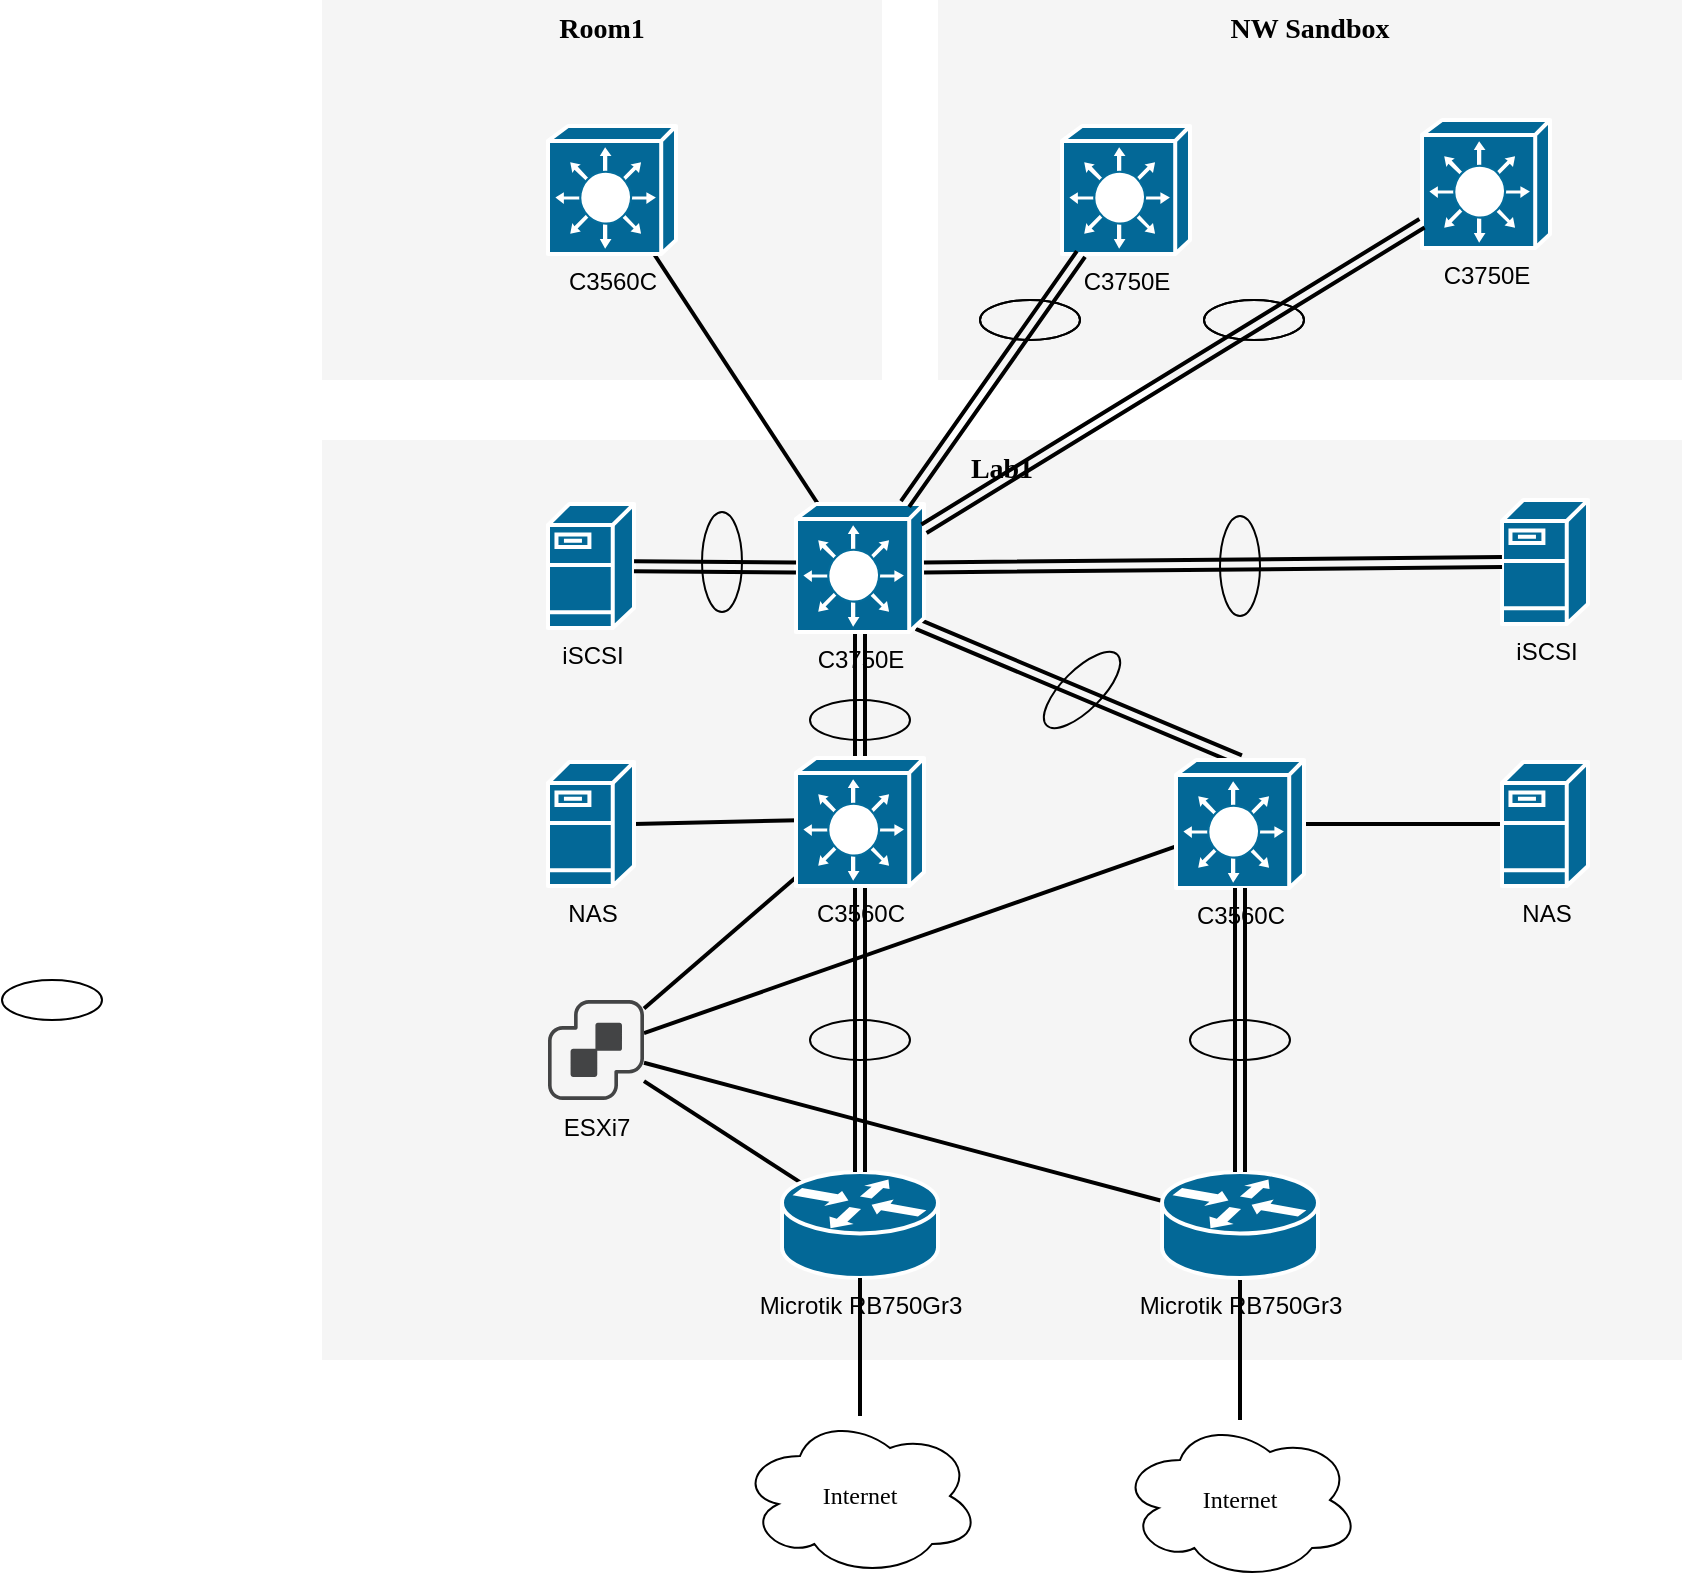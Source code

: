 <mxfile version="24.4.6" type="github">
  <diagram name="Page-1" id="c37626ed-c26b-45fb-9056-f9ebc6bb27b6">
    <mxGraphModel dx="1162" dy="986" grid="1" gridSize="10" guides="1" tooltips="1" connect="1" arrows="1" fold="1" page="1" pageScale="1" pageWidth="1100" pageHeight="850" background="none" math="0" shadow="0">
      <root>
        <mxCell id="0" />
        <mxCell id="1" parent="0" />
        <mxCell id="PRFYFruZK7KHjC_jC7j3-17" value="NW Sandbox" style="whiteSpace=wrap;html=1;rounded=0;shadow=0;comic=0;strokeWidth=1;fontFamily=Verdana;fontSize=14;fillColor=#f5f5f5;strokeColor=none;verticalAlign=top;fontStyle=1;movable=1;resizable=1;rotatable=1;deletable=1;editable=1;locked=0;connectable=1;" vertex="1" parent="1">
          <mxGeometry x="1048" y="30" width="372" height="190" as="geometry" />
        </mxCell>
        <mxCell id="PRFYFruZK7KHjC_jC7j3-15" value="Room1" style="whiteSpace=wrap;html=1;rounded=0;shadow=0;comic=0;strokeWidth=1;fontFamily=Verdana;fontSize=14;fillColor=#f5f5f5;strokeColor=none;verticalAlign=top;fontStyle=1;movable=1;resizable=1;rotatable=1;deletable=1;editable=1;locked=0;connectable=1;" vertex="1" parent="1">
          <mxGeometry x="740" y="30" width="280" height="190" as="geometry" />
        </mxCell>
        <mxCell id="1c7a67bf8fd3230f-83" value="Lab1" style="whiteSpace=wrap;html=1;rounded=0;shadow=0;comic=0;strokeWidth=1;fontFamily=Verdana;fontSize=14;fillColor=#f5f5f5;strokeColor=none;verticalAlign=top;fontStyle=1;movable=1;resizable=1;rotatable=1;deletable=1;editable=1;locked=0;connectable=1;" parent="1" vertex="1">
          <mxGeometry x="740" y="250" width="680" height="460" as="geometry" />
        </mxCell>
        <mxCell id="1c7a67bf8fd3230f-37" style="edgeStyle=none;html=1;labelBackgroundColor=none;startFill=0;endArrow=none;endFill=0;strokeWidth=2;fontFamily=Verdana;fontSize=12;" parent="1" source="PRFYFruZK7KHjC_jC7j3-34" target="PRFYFruZK7KHjC_jC7j3-12" edge="1">
          <mxGeometry relative="1" as="geometry">
            <mxPoint x="977" y="469.394" as="sourcePoint" />
            <mxPoint x="766" y="234.902" as="targetPoint" />
          </mxGeometry>
        </mxCell>
        <mxCell id="1c7a67bf8fd3230f-38" style="edgeStyle=none;html=1;labelBackgroundColor=none;startFill=0;endArrow=none;endFill=0;strokeWidth=2;fontFamily=Verdana;fontSize=12;exitX=0.026;exitY=0.283;exitDx=0;exitDy=0;exitPerimeter=0;" parent="1" source="1c7a67bf8fd3230f-48" target="PRFYFruZK7KHjC_jC7j3-12" edge="1">
          <mxGeometry relative="1" as="geometry">
            <mxPoint x="729.999" y="90" as="sourcePoint" />
            <mxPoint x="785.341" y="174" as="targetPoint" />
          </mxGeometry>
        </mxCell>
        <mxCell id="1c7a67bf8fd3230f-41" style="edgeStyle=none;html=1;labelBackgroundColor=none;startFill=0;endArrow=none;endFill=0;strokeWidth=2;fontFamily=Verdana;fontSize=12;entryX=0.12;entryY=0.1;entryDx=0;entryDy=0;entryPerimeter=0;" parent="1" source="PRFYFruZK7KHjC_jC7j3-12" target="1c7a67bf8fd3230f-47" edge="1">
          <mxGeometry relative="1" as="geometry">
            <mxPoint x="970" y="170" as="sourcePoint" />
            <mxPoint x="1126" y="170" as="targetPoint" />
          </mxGeometry>
        </mxCell>
        <mxCell id="1c7a67bf8fd3230f-45" style="edgeStyle=none;html=1;labelBackgroundColor=none;startFill=0;endArrow=none;endFill=0;strokeWidth=2;fontFamily=Verdana;fontSize=12;" parent="1" source="PRFYFruZK7KHjC_jC7j3-8" target="PRFYFruZK7KHjC_jC7j3-12" edge="1">
          <mxGeometry relative="1" as="geometry">
            <mxPoint x="906" y="330" as="sourcePoint" />
            <mxPoint x="660" y="330" as="targetPoint" />
          </mxGeometry>
        </mxCell>
        <mxCell id="1c7a67bf8fd3230f-50" style="edgeStyle=none;html=1;labelBackgroundColor=none;startFill=0;endArrow=none;endFill=0;strokeWidth=2;fontFamily=Verdana;fontSize=12;exitX=0.95;exitY=0.94;exitDx=0;exitDy=0;exitPerimeter=0;entryX=0.5;entryY=0;entryDx=0;entryDy=0;entryPerimeter=0;shape=link;" parent="1" source="PRFYFruZK7KHjC_jC7j3-11" target="PRFYFruZK7KHjC_jC7j3-8" edge="1">
          <mxGeometry relative="1" as="geometry">
            <mxPoint x="1302.7" y="324.995" as="sourcePoint" />
            <mxPoint x="1249.998" y="387.63" as="targetPoint" />
          </mxGeometry>
        </mxCell>
        <mxCell id="1c7a67bf8fd3230f-64" style="edgeStyle=none;html=1;labelBackgroundColor=none;startFill=0;endArrow=none;endFill=0;strokeWidth=2;fontFamily=Verdana;fontSize=12;entryX=1;entryY=0.5;entryDx=0;entryDy=0;entryPerimeter=0;exitX=0.109;exitY=0.484;exitDx=0;exitDy=0;exitPerimeter=0;" parent="1" source="PRFYFruZK7KHjC_jC7j3-34" target="PRFYFruZK7KHjC_jC7j3-14" edge="1">
          <mxGeometry relative="1" as="geometry">
            <mxPoint x="977" y="442" as="sourcePoint" />
            <mxPoint x="1069" y="69.997" as="targetPoint" />
          </mxGeometry>
        </mxCell>
        <mxCell id="1c7a67bf8fd3230f-65" style="edgeStyle=none;html=1;labelBackgroundColor=none;startFill=0;endArrow=none;endFill=0;strokeWidth=2;fontFamily=Verdana;fontSize=12;entryX=0.5;entryY=0.172;entryDx=0;entryDy=0;entryPerimeter=0;exitX=0.5;exitY=1;exitDx=0;exitDy=0;exitPerimeter=0;shape=link;" parent="1" source="PRFYFruZK7KHjC_jC7j3-11" target="PRFYFruZK7KHjC_jC7j3-34" edge="1">
          <mxGeometry relative="1" as="geometry">
            <mxPoint x="980" y="89.997" as="sourcePoint" />
            <mxPoint x="1009" y="410" as="targetPoint" />
          </mxGeometry>
        </mxCell>
        <mxCell id="1c7a67bf8fd3230f-42" style="edgeStyle=none;html=1;labelBackgroundColor=none;startFill=0;endArrow=none;endFill=0;strokeWidth=2;fontFamily=Verdana;fontSize=12;" parent="1" source="PRFYFruZK7KHjC_jC7j3-8" target="PRFYFruZK7KHjC_jC7j3-13" edge="1">
          <mxGeometry relative="1" as="geometry">
            <mxPoint x="1350" y="190" as="sourcePoint" />
            <mxPoint x="1418" y="190" as="targetPoint" />
          </mxGeometry>
        </mxCell>
        <mxCell id="1c7a67bf8fd3230f-43" style="edgeStyle=none;html=1;labelBackgroundColor=none;startFill=0;endArrow=none;endFill=0;strokeWidth=2;fontFamily=Verdana;fontSize=12;" parent="1" source="PRFYFruZK7KHjC_jC7j3-16" target="PRFYFruZK7KHjC_jC7j3-11" edge="1">
          <mxGeometry relative="1" as="geometry">
            <mxPoint x="1510" y="170.896" as="sourcePoint" />
            <mxPoint x="1558" y="140.0" as="targetPoint" />
          </mxGeometry>
        </mxCell>
        <mxCell id="1c7a67bf8fd3230f-15" value="Internet" style="ellipse;shape=cloud;whiteSpace=wrap;html=1;rounded=0;shadow=0;comic=0;strokeWidth=1;fontFamily=Verdana;fontSize=12;" parent="1" vertex="1">
          <mxGeometry x="1139" y="740" width="120" height="80" as="geometry" />
        </mxCell>
        <mxCell id="1c7a67bf8fd3230f-47" value="&lt;span style=&quot;font-family: Helvetica;&quot;&gt;Microtik&amp;nbsp;&lt;/span&gt;&lt;font face=&quot;Helvetica&quot;&gt;RB750Gr3&lt;/font&gt;" style="shape=mxgraph.cisco.routers.router;html=1;dashed=0;fillColor=#036897;strokeColor=#ffffff;strokeWidth=2;verticalLabelPosition=bottom;verticalAlign=top;rounded=0;shadow=0;comic=0;fontFamily=Verdana;fontSize=12;" parent="1" vertex="1">
          <mxGeometry x="970" y="616" width="78" height="53" as="geometry" />
        </mxCell>
        <mxCell id="1c7a67bf8fd3230f-52" style="edgeStyle=none;html=1;labelBackgroundColor=none;startFill=0;endArrow=none;endFill=0;strokeWidth=2;fontFamily=Verdana;fontSize=12;" parent="1" source="1c7a67bf8fd3230f-48" target="1c7a67bf8fd3230f-15" edge="1">
          <mxGeometry relative="1" as="geometry" />
        </mxCell>
        <mxCell id="1c7a67bf8fd3230f-48" value="&lt;span style=&quot;font-family: Helvetica;&quot;&gt;Microtik&amp;nbsp;&lt;/span&gt;&lt;font face=&quot;Helvetica&quot;&gt;RB750Gr3&lt;/font&gt;" style="shape=mxgraph.cisco.routers.router;html=1;dashed=0;fillColor=#036897;strokeColor=#ffffff;strokeWidth=2;verticalLabelPosition=bottom;verticalAlign=top;rounded=0;shadow=0;comic=0;fontFamily=Verdana;fontSize=12;" parent="1" vertex="1">
          <mxGeometry x="1160" y="616" width="78" height="53" as="geometry" />
        </mxCell>
        <mxCell id="PRFYFruZK7KHjC_jC7j3-2" value="Internet" style="ellipse;shape=cloud;whiteSpace=wrap;html=1;rounded=0;shadow=0;comic=0;strokeWidth=1;fontFamily=Verdana;fontSize=12;" vertex="1" parent="1">
          <mxGeometry x="949" y="738" width="120" height="80" as="geometry" />
        </mxCell>
        <mxCell id="PRFYFruZK7KHjC_jC7j3-3" style="edgeStyle=none;html=1;labelBackgroundColor=none;startFill=0;endArrow=none;endFill=0;strokeWidth=2;fontFamily=Verdana;fontSize=12;exitX=0.5;exitY=1;exitDx=0;exitDy=0;exitPerimeter=0;" edge="1" parent="1" source="1c7a67bf8fd3230f-47" target="PRFYFruZK7KHjC_jC7j3-2">
          <mxGeometry relative="1" as="geometry">
            <mxPoint x="1400" y="690" as="sourcePoint" />
            <mxPoint x="1461" y="740" as="targetPoint" />
          </mxGeometry>
        </mxCell>
        <mxCell id="PRFYFruZK7KHjC_jC7j3-8" value="C3560C" style="shape=mxgraph.cisco.switches.layer_3_switch;sketch=0;html=1;pointerEvents=1;dashed=0;fillColor=#036897;strokeColor=#ffffff;strokeWidth=2;verticalLabelPosition=bottom;verticalAlign=top;align=center;outlineConnect=0;" vertex="1" parent="1">
          <mxGeometry x="1167" y="410" width="64" height="64" as="geometry" />
        </mxCell>
        <mxCell id="PRFYFruZK7KHjC_jC7j3-11" value="C3750E" style="shape=mxgraph.cisco.switches.layer_3_switch;sketch=0;html=1;pointerEvents=1;dashed=0;fillColor=#036897;strokeColor=#ffffff;strokeWidth=2;verticalLabelPosition=bottom;verticalAlign=top;align=center;outlineConnect=0;" vertex="1" parent="1">
          <mxGeometry x="977" y="282" width="64" height="64" as="geometry" />
        </mxCell>
        <mxCell id="PRFYFruZK7KHjC_jC7j3-12" value="ESXi7" style="sketch=0;pointerEvents=1;shadow=0;dashed=0;html=1;strokeColor=none;fillColor=#434445;aspect=fixed;labelPosition=center;verticalLabelPosition=bottom;verticalAlign=top;align=center;outlineConnect=0;shape=mxgraph.vvd.vcenter_server;" vertex="1" parent="1">
          <mxGeometry x="853" y="530" width="48" height="50" as="geometry" />
        </mxCell>
        <mxCell id="PRFYFruZK7KHjC_jC7j3-13" value="NAS" style="shape=mxgraph.cisco.servers.fileserver;html=1;pointerEvents=1;dashed=0;fillColor=#036897;strokeColor=#ffffff;strokeWidth=2;verticalLabelPosition=bottom;verticalAlign=top;align=center;outlineConnect=0;" vertex="1" parent="1">
          <mxGeometry x="1330" y="411" width="43" height="62" as="geometry" />
        </mxCell>
        <mxCell id="PRFYFruZK7KHjC_jC7j3-14" value="NAS" style="shape=mxgraph.cisco.servers.fileserver;html=1;pointerEvents=1;dashed=0;fillColor=#036897;strokeColor=#ffffff;strokeWidth=2;verticalLabelPosition=bottom;verticalAlign=top;align=center;outlineConnect=0;" vertex="1" parent="1">
          <mxGeometry x="853" y="411" width="43" height="62" as="geometry" />
        </mxCell>
        <mxCell id="PRFYFruZK7KHjC_jC7j3-16" value="C&lt;span style=&quot;background-color: initial;&quot;&gt;3560C&lt;/span&gt;" style="shape=mxgraph.cisco.switches.layer_3_switch;sketch=0;html=1;pointerEvents=1;dashed=0;fillColor=#036897;strokeColor=#ffffff;strokeWidth=2;verticalLabelPosition=bottom;verticalAlign=top;align=center;outlineConnect=0;" vertex="1" parent="1">
          <mxGeometry x="853" y="93" width="64" height="64" as="geometry" />
        </mxCell>
        <mxCell id="PRFYFruZK7KHjC_jC7j3-18" value="C3750E" style="shape=mxgraph.cisco.switches.layer_3_switch;sketch=0;html=1;pointerEvents=1;dashed=0;fillColor=#036897;strokeColor=#ffffff;strokeWidth=2;verticalLabelPosition=bottom;verticalAlign=top;align=center;outlineConnect=0;" vertex="1" parent="1">
          <mxGeometry x="1110" y="93" width="64" height="64" as="geometry" />
        </mxCell>
        <mxCell id="PRFYFruZK7KHjC_jC7j3-19" value="C3750E" style="shape=mxgraph.cisco.switches.layer_3_switch;sketch=0;html=1;pointerEvents=1;dashed=0;fillColor=#036897;strokeColor=#ffffff;strokeWidth=2;verticalLabelPosition=bottom;verticalAlign=top;align=center;outlineConnect=0;" vertex="1" parent="1">
          <mxGeometry x="1290" y="90" width="64" height="64" as="geometry" />
        </mxCell>
        <mxCell id="PRFYFruZK7KHjC_jC7j3-21" value="iSCSI" style="shape=mxgraph.cisco.servers.fileserver;html=1;pointerEvents=1;dashed=0;fillColor=#036897;strokeColor=#ffffff;strokeWidth=2;verticalLabelPosition=bottom;verticalAlign=top;align=center;outlineConnect=0;" vertex="1" parent="1">
          <mxGeometry x="853" y="282" width="43" height="62" as="geometry" />
        </mxCell>
        <mxCell id="PRFYFruZK7KHjC_jC7j3-23" value="iSCSI" style="shape=mxgraph.cisco.servers.fileserver;html=1;pointerEvents=1;dashed=0;fillColor=#036897;strokeColor=#ffffff;strokeWidth=2;verticalLabelPosition=bottom;verticalAlign=top;align=center;outlineConnect=0;" vertex="1" parent="1">
          <mxGeometry x="1330" y="280" width="43" height="62" as="geometry" />
        </mxCell>
        <mxCell id="PRFYFruZK7KHjC_jC7j3-33" style="edgeStyle=none;html=1;labelBackgroundColor=none;startFill=0;endArrow=none;endFill=0;strokeWidth=2;fontFamily=Verdana;fontSize=12;entryX=0.5;entryY=0;entryDx=0;entryDy=0;entryPerimeter=0;shape=link;" edge="1" parent="1" source="PRFYFruZK7KHjC_jC7j3-34" target="1c7a67bf8fd3230f-47">
          <mxGeometry relative="1" as="geometry">
            <mxPoint x="1009" y="474" as="sourcePoint" />
            <mxPoint x="1221" y="598" as="targetPoint" />
          </mxGeometry>
        </mxCell>
        <mxCell id="PRFYFruZK7KHjC_jC7j3-34" value="C3560C" style="shape=mxgraph.cisco.switches.layer_3_switch;sketch=0;html=1;pointerEvents=1;dashed=0;fillColor=#036897;strokeColor=#ffffff;strokeWidth=2;verticalLabelPosition=bottom;verticalAlign=top;align=center;outlineConnect=0;" vertex="1" parent="1">
          <mxGeometry x="977" y="409" width="64" height="64" as="geometry" />
        </mxCell>
        <mxCell id="PRFYFruZK7KHjC_jC7j3-35" style="edgeStyle=none;html=1;labelBackgroundColor=none;startFill=0;endArrow=none;endFill=0;strokeWidth=2;fontFamily=Verdana;fontSize=12;shape=link;exitX=0.5;exitY=1;exitDx=0;exitDy=0;exitPerimeter=0;" edge="1" parent="1" source="PRFYFruZK7KHjC_jC7j3-8" target="1c7a67bf8fd3230f-48">
          <mxGeometry relative="1" as="geometry">
            <mxPoint x="1259" y="483.5" as="sourcePoint" />
            <mxPoint x="1259" y="626.5" as="targetPoint" />
          </mxGeometry>
        </mxCell>
        <mxCell id="PRFYFruZK7KHjC_jC7j3-36" style="edgeStyle=none;html=1;labelBackgroundColor=none;startFill=0;endArrow=none;endFill=0;strokeWidth=2;fontFamily=Verdana;fontSize=12;shape=link;" edge="1" parent="1" source="PRFYFruZK7KHjC_jC7j3-21" target="PRFYFruZK7KHjC_jC7j3-11">
          <mxGeometry relative="1" as="geometry">
            <mxPoint x="1029" y="493" as="sourcePoint" />
            <mxPoint x="1029" y="636" as="targetPoint" />
          </mxGeometry>
        </mxCell>
        <mxCell id="PRFYFruZK7KHjC_jC7j3-37" style="edgeStyle=none;html=1;labelBackgroundColor=none;startFill=0;endArrow=none;endFill=0;strokeWidth=2;fontFamily=Verdana;fontSize=12;shape=link;entryX=0;entryY=0.5;entryDx=0;entryDy=0;entryPerimeter=0;" edge="1" parent="1" source="PRFYFruZK7KHjC_jC7j3-11" target="PRFYFruZK7KHjC_jC7j3-23">
          <mxGeometry relative="1" as="geometry">
            <mxPoint x="1178" y="320" as="sourcePoint" />
            <mxPoint x="1259" y="321" as="targetPoint" />
          </mxGeometry>
        </mxCell>
        <mxCell id="PRFYFruZK7KHjC_jC7j3-39" style="edgeStyle=none;html=1;labelBackgroundColor=none;startFill=0;endArrow=none;endFill=0;strokeWidth=2;fontFamily=Verdana;fontSize=12;shape=link;" edge="1" parent="1" source="PRFYFruZK7KHjC_jC7j3-11" target="PRFYFruZK7KHjC_jC7j3-19">
          <mxGeometry relative="1" as="geometry">
            <mxPoint x="1190" y="230" as="sourcePoint" />
            <mxPoint x="1271" y="231" as="targetPoint" />
          </mxGeometry>
        </mxCell>
        <mxCell id="PRFYFruZK7KHjC_jC7j3-48" value="" style="ellipse;whiteSpace=wrap;html=1;" vertex="1" parent="1">
          <mxGeometry x="580" y="520" width="50" height="20" as="geometry" />
        </mxCell>
        <mxCell id="PRFYFruZK7KHjC_jC7j3-50" value="" style="ellipse;whiteSpace=wrap;html=1;fillColor=none;" vertex="1" parent="1">
          <mxGeometry x="1174" y="540" width="50" height="20" as="geometry" />
        </mxCell>
        <mxCell id="PRFYFruZK7KHjC_jC7j3-51" value="" style="ellipse;whiteSpace=wrap;html=1;fillColor=none;" vertex="1" parent="1">
          <mxGeometry x="984" y="540" width="50" height="20" as="geometry" />
        </mxCell>
        <mxCell id="PRFYFruZK7KHjC_jC7j3-52" value="" style="ellipse;whiteSpace=wrap;html=1;fillColor=none;" vertex="1" parent="1">
          <mxGeometry x="984" y="380" width="50" height="20" as="geometry" />
        </mxCell>
        <mxCell id="PRFYFruZK7KHjC_jC7j3-53" value="" style="ellipse;whiteSpace=wrap;html=1;fillColor=none;" vertex="1" parent="1">
          <mxGeometry x="1181" y="180" width="50" height="20" as="geometry" />
        </mxCell>
        <mxCell id="PRFYFruZK7KHjC_jC7j3-55" value="" style="edgeStyle=none;html=1;labelBackgroundColor=none;startFill=0;endArrow=none;endFill=0;strokeWidth=2;fontFamily=Verdana;fontSize=12;shape=link;" edge="1" parent="1" source="PRFYFruZK7KHjC_jC7j3-11" target="PRFYFruZK7KHjC_jC7j3-18">
          <mxGeometry relative="1" as="geometry">
            <mxPoint x="1032" y="282" as="sourcePoint" />
            <mxPoint x="1087.389" y="199.644" as="targetPoint" />
          </mxGeometry>
        </mxCell>
        <mxCell id="PRFYFruZK7KHjC_jC7j3-56" value="" style="ellipse;whiteSpace=wrap;html=1;fillColor=none;direction=south;" vertex="1" parent="1">
          <mxGeometry x="1189" y="288" width="20" height="50" as="geometry" />
        </mxCell>
        <mxCell id="PRFYFruZK7KHjC_jC7j3-58" value="" style="ellipse;whiteSpace=wrap;html=1;fillColor=none;direction=south;" vertex="1" parent="1">
          <mxGeometry x="930" y="286" width="20" height="50" as="geometry" />
        </mxCell>
        <mxCell id="PRFYFruZK7KHjC_jC7j3-61" value="" style="ellipse;whiteSpace=wrap;html=1;fillColor=none;" vertex="1" parent="1">
          <mxGeometry x="1181" y="180" width="50" height="20" as="geometry" />
        </mxCell>
        <mxCell id="PRFYFruZK7KHjC_jC7j3-62" value="" style="ellipse;whiteSpace=wrap;html=1;fillColor=none;" vertex="1" parent="1">
          <mxGeometry x="1069" y="180" width="50" height="20" as="geometry" />
        </mxCell>
        <mxCell id="PRFYFruZK7KHjC_jC7j3-65" value="" style="ellipse;whiteSpace=wrap;html=1;fillColor=none;" vertex="1" parent="1">
          <mxGeometry x="1069" y="180" width="50" height="20" as="geometry" />
        </mxCell>
        <mxCell id="PRFYFruZK7KHjC_jC7j3-69" value="" style="ellipse;whiteSpace=wrap;html=1;fillColor=none;direction=south;rotation=45;" vertex="1" parent="1">
          <mxGeometry x="1110" y="350" width="20" height="50" as="geometry" />
        </mxCell>
      </root>
    </mxGraphModel>
  </diagram>
</mxfile>
